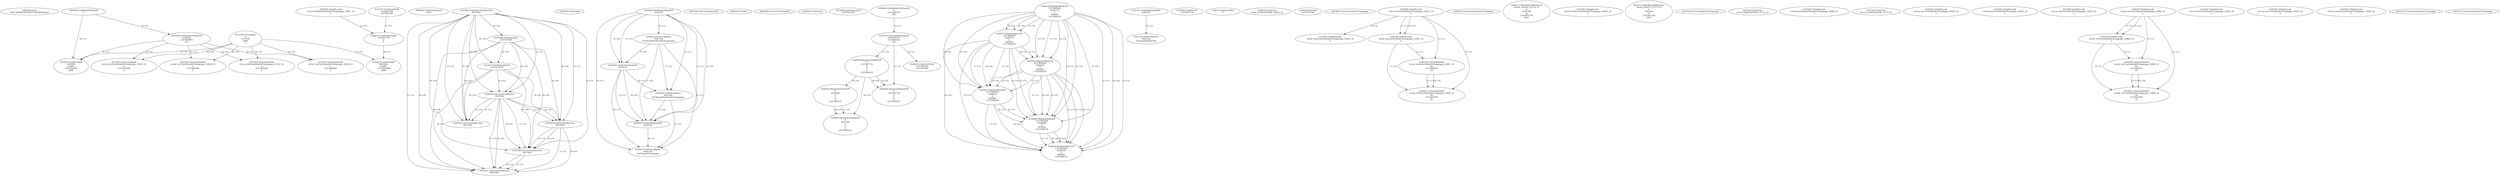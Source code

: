// Global SCDG with merge call
digraph {
	0 [label="6850628.main
00013b0490c8d79ad771da5d99544dc2"]
	1 [label="4254480.GetModuleHandleW
0"]
	2 [label="6844434.SetThreadLocale
1024"]
	3 [label="4243965.InitializeCriticalSection
6917004"]
	4 [label="4243979.GetVersion
"]
	5 [label="4244018.GetModuleHandleW
4244120"]
	6 [label="4244024.GetProcAddress
9441320
GetThreadPreferredUILanguages"]
	5 -> 6 [label="(0-->1)"]
	7 [label="4244044.GetModuleHandleW
4244120"]
	5 -> 7 [label="(1-->1)"]
	5 -> 7 [label="(0-->0)"]
	6 -> 7 [label="(1-->0)"]
	8 [label="4244050.GetProcAddress
9441320
SetThreadPreferredUILanguages"]
	5 -> 8 [label="(0-->1)"]
	6 -> 8 [label="(1-->1)"]
	7 -> 8 [label="(0-->1)"]
	9 [label="4244070.GetModuleHandleW
4244120"]
	5 -> 9 [label="(1-->1)"]
	7 -> 9 [label="(1-->1)"]
	5 -> 9 [label="(0-->0)"]
	6 -> 9 [label="(1-->0)"]
	7 -> 9 [label="(0-->0)"]
	8 -> 9 [label="(1-->0)"]
	10 [label="4244076.GetProcAddress
9441320
GetThreadUILanguage"]
	5 -> 10 [label="(0-->1)"]
	6 -> 10 [label="(1-->1)"]
	7 -> 10 [label="(0-->1)"]
	8 -> 10 [label="(1-->1)"]
	9 -> 10 [label="(0-->1)"]
	11 [label="4250188.GetSystemInfo
2147417660"]
	3 -> 11 [label="(0-->0)"]
	12 [label="6844540.GetCommandLineW
"]
	13 [label="4214413.GetStartupInfoW
2147417624"]
	3 -> 13 [label="(0-->0)"]
	11 -> 13 [label="(0-->0)"]
	14 [label="6844560.GetACP
"]
	15 [label="6844580.GetCurrentThreadId
"]
	16 [label="4250204.GetVersion
"]
	17 [label="4276690.GetVersionExW
2147417420"]
	18 [label="4243306.GetModuleFileNameW
4194304
2147408904
522"]
	1 -> 18 [label="(0-->1)"]
	19 [label="4248064.GetModuleFileNameW
0
2147408370
261"]
	20 [label="4215383.VirtualAlloc
0
1310704
4096
4"]
	21 [label="4246338.RegOpenKeyExW
2147483649
4246772
0
983065
2147408236"]
	22 [label="4245741.GetModuleHandleW
4246160"]
	23 [label="4245758.GetProcAddress
9441320
GetLongPathNameW"]
	22 -> 23 [label="(0-->1)"]
	24 [label="4245785.GetLongPathNameW
2147407710
2147406542
261"]
	19 -> 24 [label="(3-->3)"]
	25 [label="4245683.CharNextW
2147407716"]
	26 [label="4246556.RegQueryValueExW
0
2147407710
0
0
0
2147408232"]
	24 -> 26 [label="(1-->2)"]
	27 [label="4246599.RegQueryValueExW
0
2147407710
0
0
0
2147408232"]
	24 -> 27 [label="(1-->2)"]
	26 -> 27 [label="(2-->2)"]
	26 -> 27 [label="(6-->6)"]
	28 [label="4246722.RegCloseKey
0"]
	29 [label="4246372.RegOpenKeyExW
2147483650
4246772
0
983065
2147408236"]
	21 -> 29 [label="(2-->2)"]
	21 -> 29 [label="(4-->4)"]
	21 -> 29 [label="(5-->5)"]
	30 [label="4246402.RegOpenKeyExW
2147483649
4246832
0
983065
2147408236"]
	21 -> 30 [label="(1-->1)"]
	21 -> 30 [label="(4-->4)"]
	29 -> 30 [label="(4-->4)"]
	21 -> 30 [label="(5-->5)"]
	29 -> 30 [label="(5-->5)"]
	31 [label="4246014.FindFirstFileW
2147406542
2147407064"]
	24 -> 31 [label="(2-->1)"]
	32 [label="4246032.FindClose
retval_FindFirstFileW_32925_32"]
	33 [label="4246044.lstrlenW
2147407108"]
	34 [label="4246432.RegOpenKeyExW
2147483650
4246832
0
983065
2147408236"]
	29 -> 34 [label="(1-->1)"]
	30 -> 34 [label="(2-->2)"]
	21 -> 34 [label="(4-->4)"]
	29 -> 34 [label="(4-->4)"]
	30 -> 34 [label="(4-->4)"]
	21 -> 34 [label="(5-->5)"]
	29 -> 34 [label="(5-->5)"]
	30 -> 34 [label="(5-->5)"]
	35 [label="4246462.RegOpenKeyExW
2147483649
4246884
0
983065
2147408236"]
	21 -> 35 [label="(1-->1)"]
	30 -> 35 [label="(1-->1)"]
	21 -> 35 [label="(4-->4)"]
	29 -> 35 [label="(4-->4)"]
	30 -> 35 [label="(4-->4)"]
	34 -> 35 [label="(4-->4)"]
	21 -> 35 [label="(5-->5)"]
	29 -> 35 [label="(5-->5)"]
	30 -> 35 [label="(5-->5)"]
	34 -> 35 [label="(5-->5)"]
	36 [label="4246492.RegOpenKeyExW
2147483649
4246936
0
983065
2147408236"]
	21 -> 36 [label="(1-->1)"]
	30 -> 36 [label="(1-->1)"]
	35 -> 36 [label="(1-->1)"]
	21 -> 36 [label="(4-->4)"]
	29 -> 36 [label="(4-->4)"]
	30 -> 36 [label="(4-->4)"]
	34 -> 36 [label="(4-->4)"]
	35 -> 36 [label="(4-->4)"]
	21 -> 36 [label="(5-->5)"]
	29 -> 36 [label="(5-->5)"]
	30 -> 36 [label="(5-->5)"]
	34 -> 36 [label="(5-->5)"]
	35 -> 36 [label="(5-->5)"]
	37 [label="4246635.RegQueryValueExW
0
4247000
0
0
0
2147408232"]
	26 -> 37 [label="(6-->6)"]
	38 [label="4246676.RegQueryValueExW
0
4247000
0
0
0
2147408232"]
	37 -> 38 [label="(2-->2)"]
	26 -> 38 [label="(6-->6)"]
	37 -> 38 [label="(6-->6)"]
	39 [label="4247883.GetUserDefaultUILanguage
"]
	40 [label="4245418.EnterCriticalSection
6917004"]
	3 -> 40 [label="(1-->1)"]
	3 -> 40 [label="(0-->0)"]
	11 -> 40 [label="(0-->0)"]
	13 -> 40 [label="(0-->0)"]
	41 [label="4245469.LeaveCriticalSection
6917004"]
	3 -> 41 [label="(1-->1)"]
	40 -> 41 [label="(1-->1)"]
	3 -> 41 [label="(0-->0)"]
	11 -> 41 [label="(0-->0)"]
	13 -> 41 [label="(0-->0)"]
	40 -> 41 [label="(0-->0)"]
	42 [label="4245487.IsValidLocale
retval_GetUserDefaultUILanguage_32851_32
2"]
	43 [label="4245580.EnterCriticalSection
6917004"]
	3 -> 43 [label="(1-->1)"]
	40 -> 43 [label="(1-->1)"]
	41 -> 43 [label="(1-->1)"]
	3 -> 43 [label="(0-->0)"]
	11 -> 43 [label="(0-->0)"]
	13 -> 43 [label="(0-->0)"]
	40 -> 43 [label="(0-->0)"]
	41 -> 43 [label="(0-->0)"]
	44 [label="4245621.LeaveCriticalSection
6917004"]
	3 -> 44 [label="(1-->1)"]
	40 -> 44 [label="(1-->1)"]
	41 -> 44 [label="(1-->1)"]
	43 -> 44 [label="(1-->1)"]
	3 -> 44 [label="(0-->0)"]
	11 -> 44 [label="(0-->0)"]
	13 -> 44 [label="(0-->0)"]
	40 -> 44 [label="(0-->0)"]
	41 -> 44 [label="(0-->0)"]
	43 -> 44 [label="(0-->0)"]
	45 [label="4247923.GetSystemDefaultUILanguage
"]
	46 [label="4245487.IsValidLocale
retval_GetSystemDefaultUILanguage_32944_32
2"]
	42 -> 46 [label="(2-->2)"]
	47 [label="4250171.MultiByteToWideChar
retval_GetACP_32774_32
0
4243784
10
2147403704
2047"]
	48 [label="4245454.LeaveCriticalSection
6917004"]
	3 -> 48 [label="(1-->1)"]
	40 -> 48 [label="(1-->1)"]
	3 -> 48 [label="(0-->0)"]
	11 -> 48 [label="(0-->0)"]
	13 -> 48 [label="(0-->0)"]
	40 -> 48 [label="(0-->0)"]
	49 [label="4245487.IsValidLocale
retval_GetSystemDefaultUILanguage_32892_32
2"]
	50 [label="4250171.MultiByteToWideChar
retval_GetACP_32773_32
0
4243924
10
2147403704
2047"]
	51 [label="4245487.IsValidLocale
retval_GetSystemDefaultUILanguage_32893_32
2"]
	52 [label="4247558.GetUserDefaultUILanguage
"]
	53 [label="4247567.GetLocaleInfoW
retval_GetUserDefaultUILanguage_33120_32
3
2147408268
4"]
	18 -> 53 [label="(0-->2)"]
	20 -> 53 [label="(4-->4)"]
	54 [label="4247247.FindFirstFileW
3224341740
2147407640"]
	55 [label="4247263.FindClose
retval_FindFirstFileW_33124_32"]
	56 [label="4248145.LoadLibraryExW
3224341740
0
2"]
	54 -> 56 [label="(1-->1)"]
	51 -> 56 [label="(2-->3)"]
	57 [label="4250073.LoadStringW
9441340
65485
2147409468
4096"]
	56 -> 57 [label="(0-->1)"]
	20 -> 57 [label="(3-->4)"]
	58 [label="4245487.IsValidLocale
retval_GetSystemDefaultUILanguage_32894_32
2"]
	59 [label="4247567.GetLocaleInfoW
retval_GetUserDefaultUILanguage_33121_32
3
2147408268
4"]
	18 -> 59 [label="(0-->2)"]
	20 -> 59 [label="(4-->4)"]
	60 [label="4247263.FindClose
retval_FindFirstFileW_33125_32"]
	61 [label="4247567.GetLocaleInfoW
retval_GetUserDefaultUILanguage_33059_32
3
2147408268
4"]
	18 -> 61 [label="(0-->2)"]
	20 -> 61 [label="(4-->4)"]
	62 [label="4250073.LoadStringW
4194304
65485
2147409468
4096"]
	1 -> 62 [label="(0-->1)"]
	18 -> 62 [label="(1-->1)"]
	20 -> 62 [label="(3-->4)"]
	63 [label="4247567.GetLocaleInfoW
retval_GetUserDefaultUILanguage_33060_32
3
2147408268
4"]
	18 -> 63 [label="(0-->2)"]
	20 -> 63 [label="(4-->4)"]
	64 [label="4245487.IsValidLocale
retval_GetUserDefaultUILanguage_32850_32
2"]
	65 [label="4245487.IsValidLocale
retval_GetUserDefaultUILanguage_32852_32
2"]
	66 [label="4245487.IsValidLocale
retval_GetUserDefaultUILanguage_32879_32
2"]
	67 [label="4245487.IsValidLocale
retval_GetUserDefaultUILanguage_32880_32
2"]
	68 [label="4245487.IsValidLocale
retval_GetUserDefaultUILanguage_32932_32
2"]
	69 [label="4245487.IsValidLocale
retval_GetUserDefaultUILanguage_32933_32
2"]
	70 [label="4245487.IsValidLocale
retval_GetSystemDefaultUILanguage_32934_32
2"]
	71 [label="4244766.IsValidLocale
retval_GetUserDefaultUILanguage_32851_32
2"]
	42 -> 71 [label="(1-->1)"]
	42 -> 71 [label="(2-->2)"]
	72 [label="4244794.GetLocaleInfoW
retval_GetUserDefaultUILanguage_32851_32
89
2147408070
85"]
	42 -> 72 [label="(1-->1)"]
	71 -> 72 [label="(1-->1)"]
	73 [label="4244811.GetLocaleInfoW
retval_GetUserDefaultUILanguage_32851_32
90
2147407900
85"]
	42 -> 73 [label="(1-->1)"]
	71 -> 73 [label="(1-->1)"]
	72 -> 73 [label="(1-->1)"]
	72 -> 73 [label="(4-->4)"]
	74 [label="4245525.GetSystemDefaultUILanguage
"]
	75 [label="4245552.GetSystemDefaultUILanguage
"]
	76 [label="4244766.IsValidLocale
retval_GetUserDefaultUILanguage_32880_32
2"]
	67 -> 76 [label="(1-->1)"]
	67 -> 76 [label="(2-->2)"]
	77 [label="4244794.GetLocaleInfoW
retval_GetUserDefaultUILanguage_32880_32
89
2147408070
85"]
	67 -> 77 [label="(1-->1)"]
	76 -> 77 [label="(1-->1)"]
	78 [label="4244811.GetLocaleInfoW
retval_GetUserDefaultUILanguage_32880_32
90
2147407900
85"]
	67 -> 78 [label="(1-->1)"]
	76 -> 78 [label="(1-->1)"]
	77 -> 78 [label="(1-->1)"]
	77 -> 78 [label="(4-->4)"]
}
